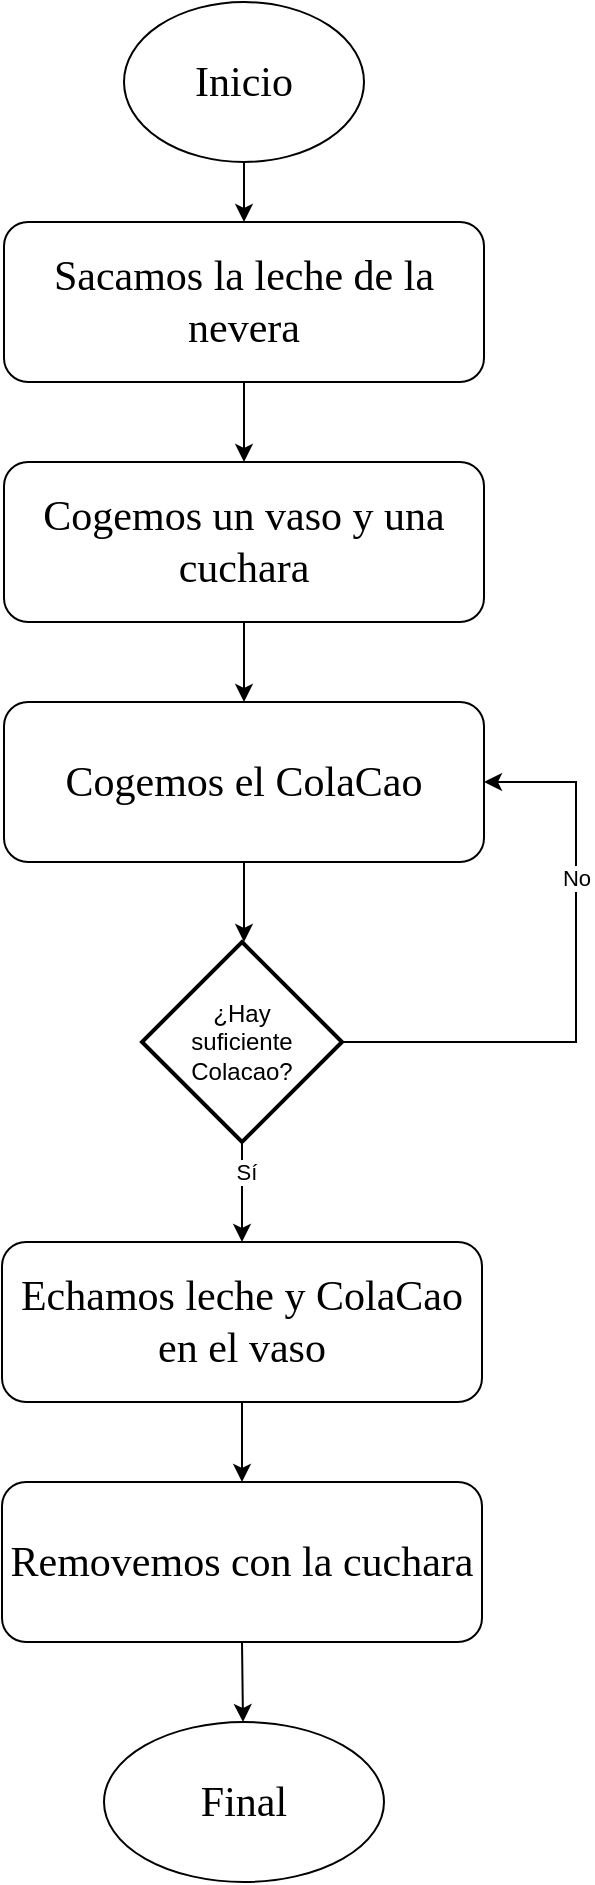 <mxfile version="20.3.6" type="device"><diagram id="xiLivOQ7LiI-f_GP4cCi" name="Página-1"><mxGraphModel dx="1010" dy="555" grid="1" gridSize="10" guides="1" tooltips="1" connect="1" arrows="1" fold="1" page="1" pageScale="1" pageWidth="827" pageHeight="1169" background="none" math="0" shadow="0"><root><mxCell id="0"/><mxCell id="1" parent="0"/><mxCell id="usFxIZvzUCJlW6iulpgO-1" value="&lt;font style=&quot;font-size: 21px;&quot; face=&quot;Georgia&quot;&gt;Inicio&lt;/font&gt;" style="ellipse;whiteSpace=wrap;html=1;" parent="1" vertex="1"><mxGeometry x="354" width="120" height="80" as="geometry"/></mxCell><mxCell id="usFxIZvzUCJlW6iulpgO-2" value="Sacamos la leche de la nevera" style="rounded=1;whiteSpace=wrap;html=1;fontFamily=Georgia;fontSize=21;" parent="1" vertex="1"><mxGeometry x="294" y="110" width="240" height="80" as="geometry"/></mxCell><mxCell id="Iw-WfikS87AhJPdQbjNj-1" value="Cogemos un vaso y una cuchara" style="rounded=1;whiteSpace=wrap;html=1;fontFamily=Georgia;fontSize=21;" parent="1" vertex="1"><mxGeometry x="294" y="230" width="240" height="80" as="geometry"/></mxCell><mxCell id="Iw-WfikS87AhJPdQbjNj-2" value="Echamos leche y ColaCao en el vaso" style="rounded=1;whiteSpace=wrap;html=1;fontFamily=Georgia;fontSize=21;" parent="1" vertex="1"><mxGeometry x="293" y="620" width="240" height="80" as="geometry"/></mxCell><mxCell id="Iw-WfikS87AhJPdQbjNj-3" value="Cogemos el ColaCao" style="rounded=1;whiteSpace=wrap;html=1;fontFamily=Georgia;fontSize=21;" parent="1" vertex="1"><mxGeometry x="294" y="350" width="240" height="80" as="geometry"/></mxCell><mxCell id="Iw-WfikS87AhJPdQbjNj-4" value="Removemos con la cuchara" style="rounded=1;whiteSpace=wrap;html=1;fontFamily=Georgia;fontSize=21;" parent="1" vertex="1"><mxGeometry x="293" y="740" width="240" height="80" as="geometry"/></mxCell><mxCell id="Iw-WfikS87AhJPdQbjNj-5" value="&lt;div&gt;Final&lt;/div&gt;" style="ellipse;whiteSpace=wrap;html=1;fontFamily=Georgia;fontSize=21;" parent="1" vertex="1"><mxGeometry x="344" y="860" width="140" height="80" as="geometry"/></mxCell><mxCell id="Iw-WfikS87AhJPdQbjNj-10" value="" style="endArrow=classic;html=1;rounded=0;fontFamily=Georgia;fontSize=21;entryX=0.5;entryY=0;entryDx=0;entryDy=0;" parent="1" source="usFxIZvzUCJlW6iulpgO-2" target="Iw-WfikS87AhJPdQbjNj-1" edge="1"><mxGeometry width="50" height="50" relative="1" as="geometry"><mxPoint x="414" y="209.289" as="sourcePoint"/><mxPoint x="414" y="159.289" as="targetPoint"/></mxGeometry></mxCell><mxCell id="Iw-WfikS87AhJPdQbjNj-11" value="" style="endArrow=classic;html=1;rounded=0;fontFamily=Georgia;fontSize=21;entryX=0.5;entryY=0;entryDx=0;entryDy=0;exitX=0.5;exitY=1;exitDx=0;exitDy=0;" parent="1" source="Iw-WfikS87AhJPdQbjNj-1" target="Iw-WfikS87AhJPdQbjNj-3" edge="1"><mxGeometry width="50" height="50" relative="1" as="geometry"><mxPoint x="424" y="200" as="sourcePoint"/><mxPoint x="424" y="240" as="targetPoint"/></mxGeometry></mxCell><mxCell id="Iw-WfikS87AhJPdQbjNj-12" value="" style="endArrow=classic;html=1;rounded=0;fontFamily=Georgia;fontSize=21;entryX=0.5;entryY=0;entryDx=0;entryDy=0;exitX=0.5;exitY=1;exitDx=0;exitDy=0;" parent="1" edge="1"><mxGeometry width="50" height="50" relative="1" as="geometry"><mxPoint x="414" y="430" as="sourcePoint"/><mxPoint x="414" y="470" as="targetPoint"/></mxGeometry></mxCell><mxCell id="Iw-WfikS87AhJPdQbjNj-15" value="" style="endArrow=classic;html=1;rounded=0;fontFamily=Georgia;fontSize=21;entryX=0.5;entryY=0;entryDx=0;entryDy=0;exitX=0.5;exitY=1;exitDx=0;exitDy=0;" parent="1" edge="1" target="Iw-WfikS87AhJPdQbjNj-4" source="Iw-WfikS87AhJPdQbjNj-2"><mxGeometry width="50" height="50" relative="1" as="geometry"><mxPoint x="414" y="730" as="sourcePoint"/><mxPoint x="414" y="770" as="targetPoint"/></mxGeometry></mxCell><mxCell id="Iw-WfikS87AhJPdQbjNj-19" value="" style="endArrow=classic;html=1;rounded=0;fontFamily=Georgia;fontSize=21;exitX=0.5;exitY=1;exitDx=0;exitDy=0;" parent="1" source="Iw-WfikS87AhJPdQbjNj-4" target="Iw-WfikS87AhJPdQbjNj-5" edge="1"><mxGeometry width="50" height="50" relative="1" as="geometry"><mxPoint x="400" y="900" as="sourcePoint"/><mxPoint x="450" y="850" as="targetPoint"/></mxGeometry></mxCell><mxCell id="Iw-WfikS87AhJPdQbjNj-21" value="" style="endArrow=classic;html=1;rounded=0;fontFamily=Georgia;fontSize=21;exitX=0.5;exitY=1;exitDx=0;exitDy=0;entryX=0.5;entryY=0;entryDx=0;entryDy=0;" parent="1" source="usFxIZvzUCJlW6iulpgO-1" target="usFxIZvzUCJlW6iulpgO-2" edge="1"><mxGeometry width="50" height="50" relative="1" as="geometry"><mxPoint x="414" y="89.289" as="sourcePoint"/><mxPoint x="390" y="100" as="targetPoint"/></mxGeometry></mxCell><mxCell id="JN6KVNYakbSs5hTSgDPl-11" value="&lt;div&gt;¿Hay &lt;br&gt;&lt;/div&gt;&lt;div&gt;suficiente Colacao?&lt;/div&gt;" style="strokeWidth=2;html=1;shape=mxgraph.flowchart.decision;whiteSpace=wrap;" vertex="1" parent="1"><mxGeometry x="363" y="470" width="100" height="100" as="geometry"/></mxCell><mxCell id="JN6KVNYakbSs5hTSgDPl-12" value="" style="endArrow=classic;html=1;rounded=0;exitX=0.5;exitY=1;exitDx=0;exitDy=0;exitPerimeter=0;entryX=0.5;entryY=0;entryDx=0;entryDy=0;" edge="1" parent="1" source="JN6KVNYakbSs5hTSgDPl-11" target="Iw-WfikS87AhJPdQbjNj-2"><mxGeometry width="50" height="50" relative="1" as="geometry"><mxPoint x="400" y="580" as="sourcePoint"/><mxPoint x="414" y="640" as="targetPoint"/><Array as="points"/></mxGeometry></mxCell><mxCell id="JN6KVNYakbSs5hTSgDPl-13" value="Sí" style="edgeLabel;html=1;align=center;verticalAlign=middle;resizable=0;points=[];" vertex="1" connectable="0" parent="JN6KVNYakbSs5hTSgDPl-12"><mxGeometry x="-0.406" y="2" relative="1" as="geometry"><mxPoint as="offset"/></mxGeometry></mxCell><mxCell id="JN6KVNYakbSs5hTSgDPl-14" value="" style="endArrow=classic;html=1;rounded=0;exitX=1;exitY=0.5;exitDx=0;exitDy=0;exitPerimeter=0;edgeStyle=orthogonalEdgeStyle;" edge="1" parent="1" source="JN6KVNYakbSs5hTSgDPl-11" target="Iw-WfikS87AhJPdQbjNj-3"><mxGeometry width="50" height="50" relative="1" as="geometry"><mxPoint x="520" y="580" as="sourcePoint"/><mxPoint x="560" y="390" as="targetPoint"/><Array as="points"><mxPoint x="580" y="520"/><mxPoint x="580" y="390"/></Array></mxGeometry></mxCell><mxCell id="JN6KVNYakbSs5hTSgDPl-15" value="No" style="edgeLabel;html=1;align=center;verticalAlign=middle;resizable=0;points=[];" vertex="1" connectable="0" parent="JN6KVNYakbSs5hTSgDPl-14"><mxGeometry x="0.362" relative="1" as="geometry"><mxPoint as="offset"/></mxGeometry></mxCell></root></mxGraphModel></diagram></mxfile>